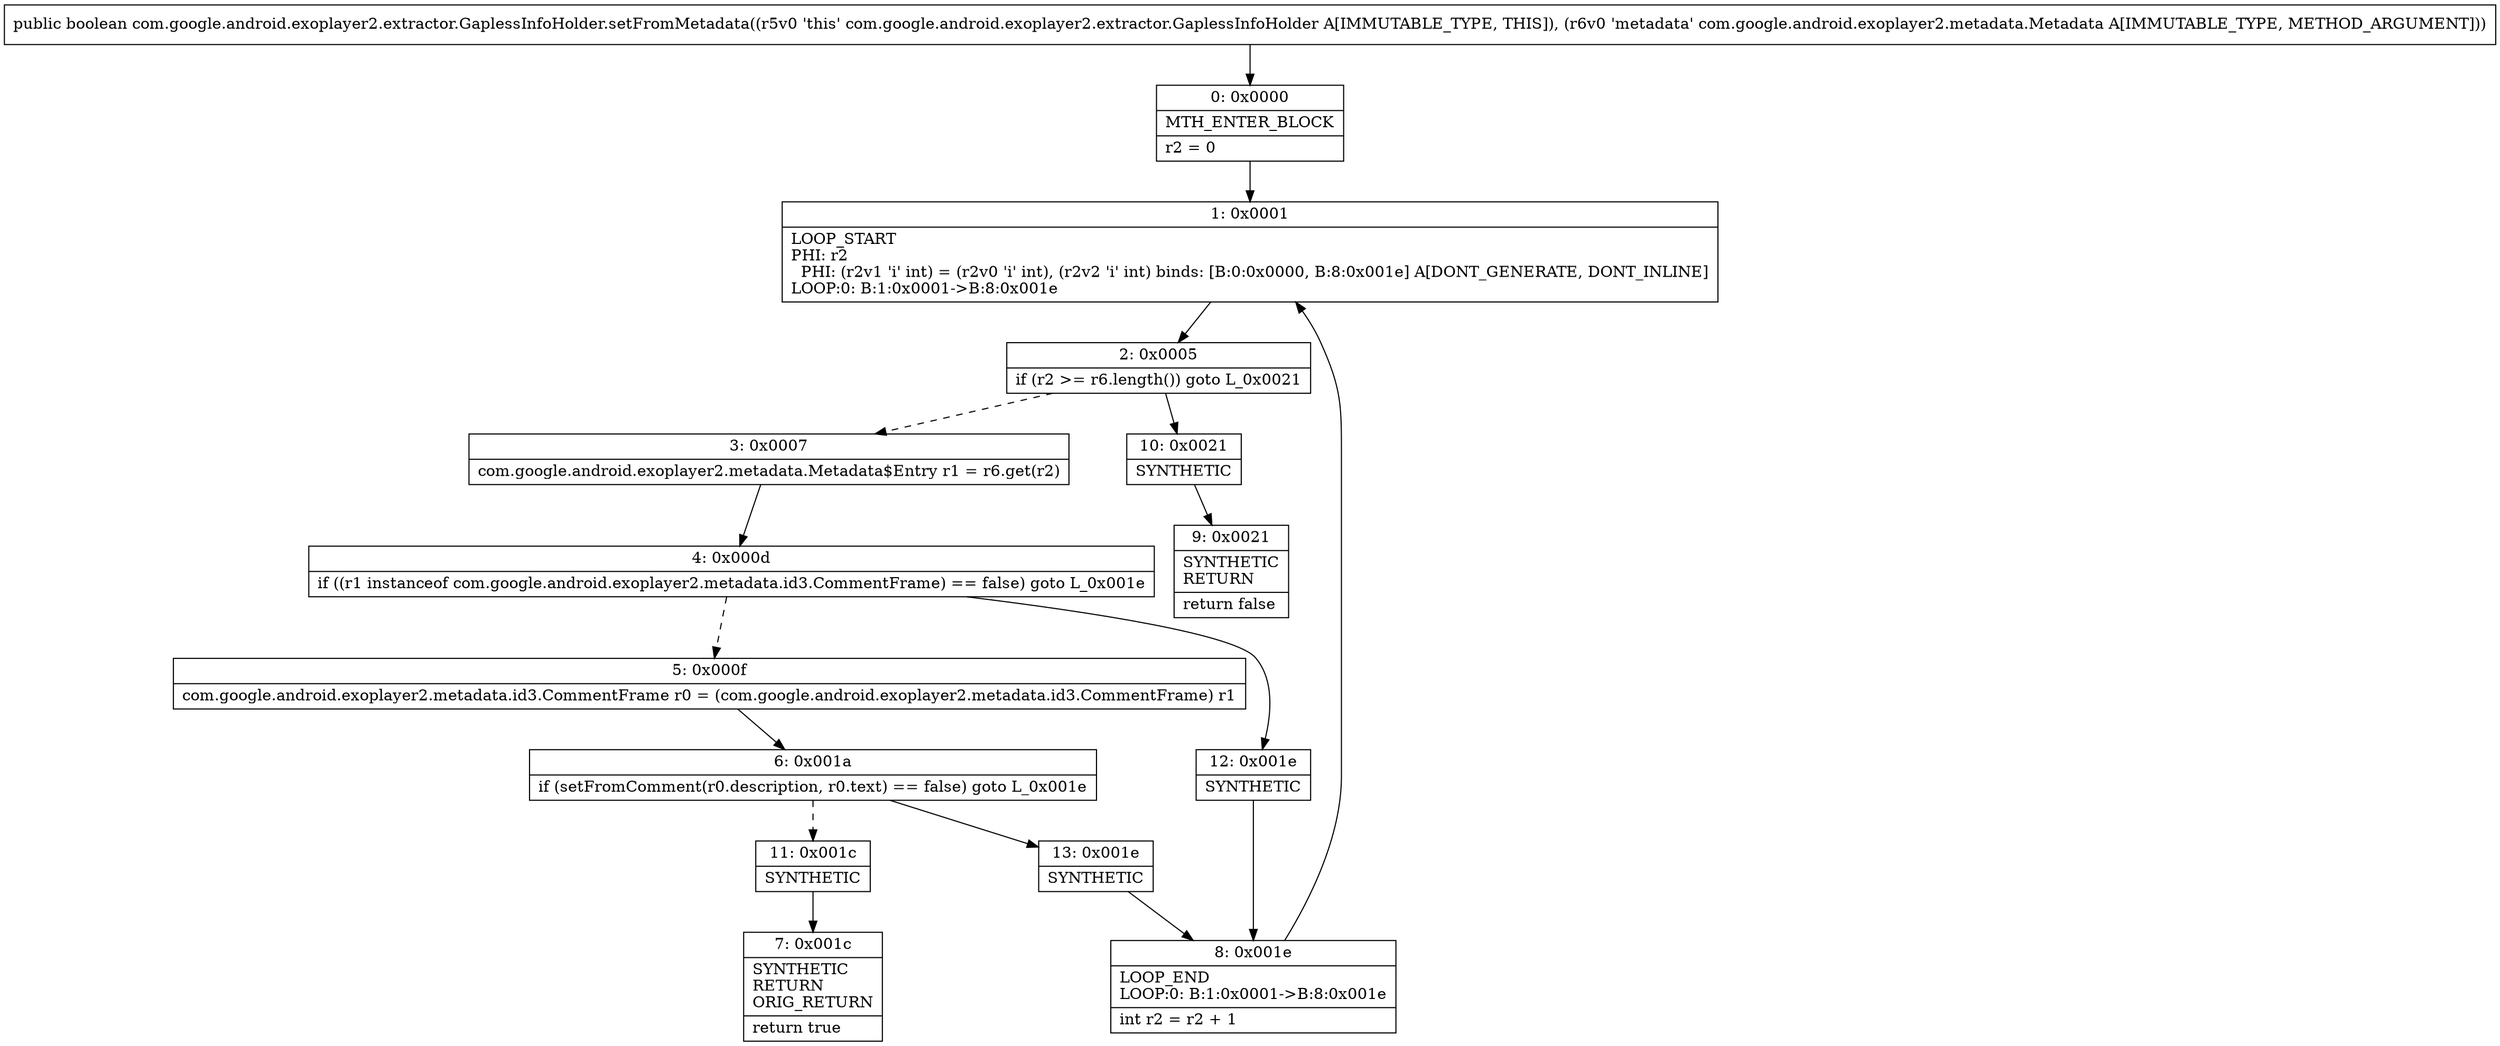 digraph "CFG forcom.google.android.exoplayer2.extractor.GaplessInfoHolder.setFromMetadata(Lcom\/google\/android\/exoplayer2\/metadata\/Metadata;)Z" {
Node_0 [shape=record,label="{0\:\ 0x0000|MTH_ENTER_BLOCK\l|r2 = 0\l}"];
Node_1 [shape=record,label="{1\:\ 0x0001|LOOP_START\lPHI: r2 \l  PHI: (r2v1 'i' int) = (r2v0 'i' int), (r2v2 'i' int) binds: [B:0:0x0000, B:8:0x001e] A[DONT_GENERATE, DONT_INLINE]\lLOOP:0: B:1:0x0001\-\>B:8:0x001e\l}"];
Node_2 [shape=record,label="{2\:\ 0x0005|if (r2 \>= r6.length()) goto L_0x0021\l}"];
Node_3 [shape=record,label="{3\:\ 0x0007|com.google.android.exoplayer2.metadata.Metadata$Entry r1 = r6.get(r2)\l}"];
Node_4 [shape=record,label="{4\:\ 0x000d|if ((r1 instanceof com.google.android.exoplayer2.metadata.id3.CommentFrame) == false) goto L_0x001e\l}"];
Node_5 [shape=record,label="{5\:\ 0x000f|com.google.android.exoplayer2.metadata.id3.CommentFrame r0 = (com.google.android.exoplayer2.metadata.id3.CommentFrame) r1\l}"];
Node_6 [shape=record,label="{6\:\ 0x001a|if (setFromComment(r0.description, r0.text) == false) goto L_0x001e\l}"];
Node_7 [shape=record,label="{7\:\ 0x001c|SYNTHETIC\lRETURN\lORIG_RETURN\l|return true\l}"];
Node_8 [shape=record,label="{8\:\ 0x001e|LOOP_END\lLOOP:0: B:1:0x0001\-\>B:8:0x001e\l|int r2 = r2 + 1\l}"];
Node_9 [shape=record,label="{9\:\ 0x0021|SYNTHETIC\lRETURN\l|return false\l}"];
Node_10 [shape=record,label="{10\:\ 0x0021|SYNTHETIC\l}"];
Node_11 [shape=record,label="{11\:\ 0x001c|SYNTHETIC\l}"];
Node_12 [shape=record,label="{12\:\ 0x001e|SYNTHETIC\l}"];
Node_13 [shape=record,label="{13\:\ 0x001e|SYNTHETIC\l}"];
MethodNode[shape=record,label="{public boolean com.google.android.exoplayer2.extractor.GaplessInfoHolder.setFromMetadata((r5v0 'this' com.google.android.exoplayer2.extractor.GaplessInfoHolder A[IMMUTABLE_TYPE, THIS]), (r6v0 'metadata' com.google.android.exoplayer2.metadata.Metadata A[IMMUTABLE_TYPE, METHOD_ARGUMENT])) }"];
MethodNode -> Node_0;
Node_0 -> Node_1;
Node_1 -> Node_2;
Node_2 -> Node_3[style=dashed];
Node_2 -> Node_10;
Node_3 -> Node_4;
Node_4 -> Node_5[style=dashed];
Node_4 -> Node_12;
Node_5 -> Node_6;
Node_6 -> Node_11[style=dashed];
Node_6 -> Node_13;
Node_8 -> Node_1;
Node_10 -> Node_9;
Node_11 -> Node_7;
Node_12 -> Node_8;
Node_13 -> Node_8;
}

